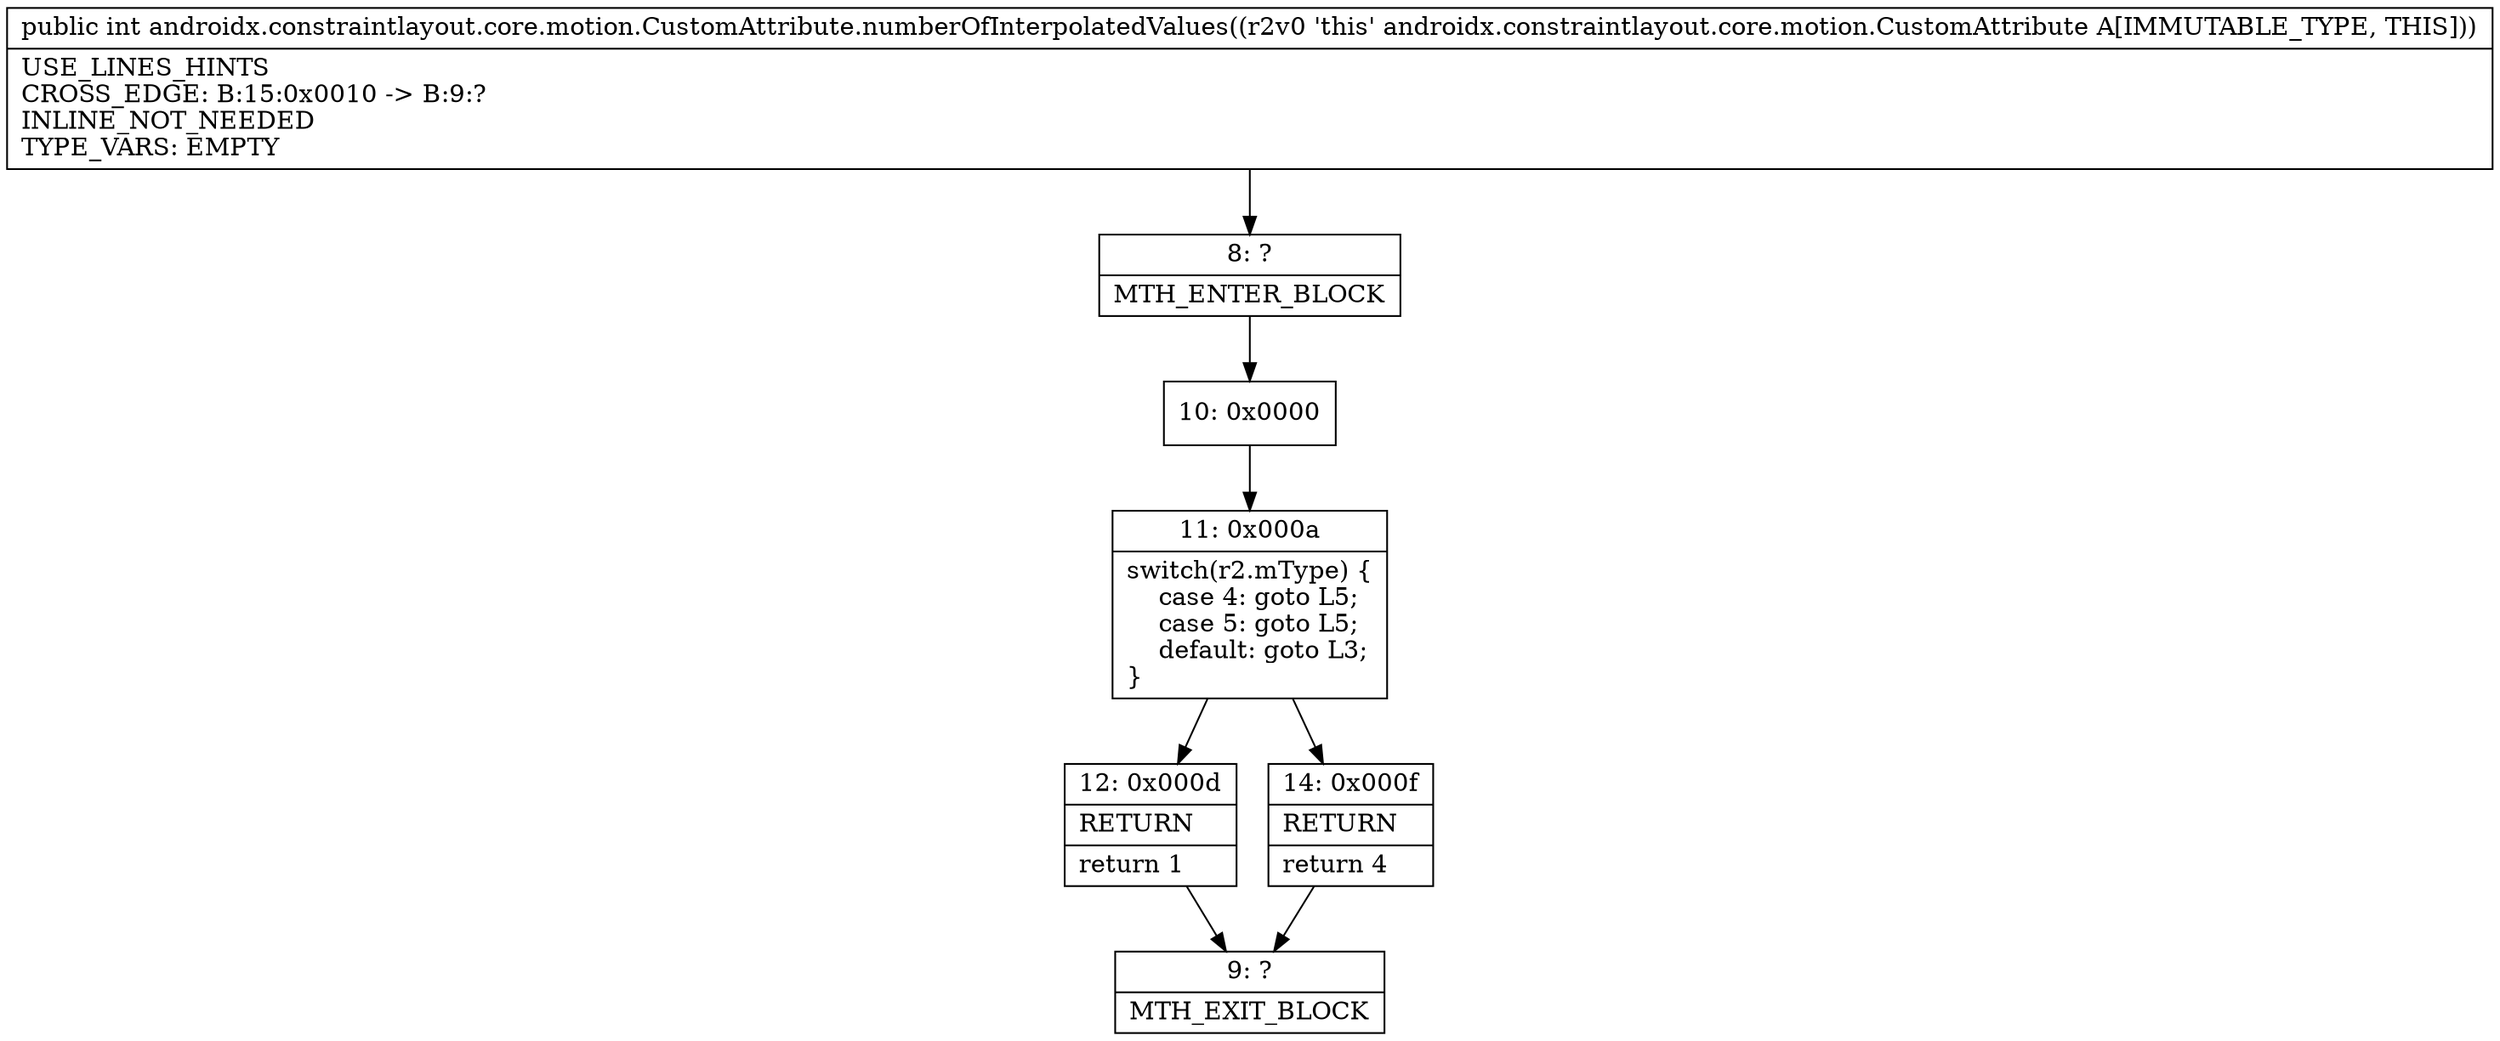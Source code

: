 digraph "CFG forandroidx.constraintlayout.core.motion.CustomAttribute.numberOfInterpolatedValues()I" {
Node_8 [shape=record,label="{8\:\ ?|MTH_ENTER_BLOCK\l}"];
Node_10 [shape=record,label="{10\:\ 0x0000}"];
Node_11 [shape=record,label="{11\:\ 0x000a|switch(r2.mType) \{\l    case 4: goto L5;\l    case 5: goto L5;\l    default: goto L3;\l\}\l}"];
Node_12 [shape=record,label="{12\:\ 0x000d|RETURN\l|return 1\l}"];
Node_9 [shape=record,label="{9\:\ ?|MTH_EXIT_BLOCK\l}"];
Node_14 [shape=record,label="{14\:\ 0x000f|RETURN\l|return 4\l}"];
MethodNode[shape=record,label="{public int androidx.constraintlayout.core.motion.CustomAttribute.numberOfInterpolatedValues((r2v0 'this' androidx.constraintlayout.core.motion.CustomAttribute A[IMMUTABLE_TYPE, THIS]))  | USE_LINES_HINTS\lCROSS_EDGE: B:15:0x0010 \-\> B:9:?\lINLINE_NOT_NEEDED\lTYPE_VARS: EMPTY\l}"];
MethodNode -> Node_8;Node_8 -> Node_10;
Node_10 -> Node_11;
Node_11 -> Node_12;
Node_11 -> Node_14;
Node_12 -> Node_9;
Node_14 -> Node_9;
}

